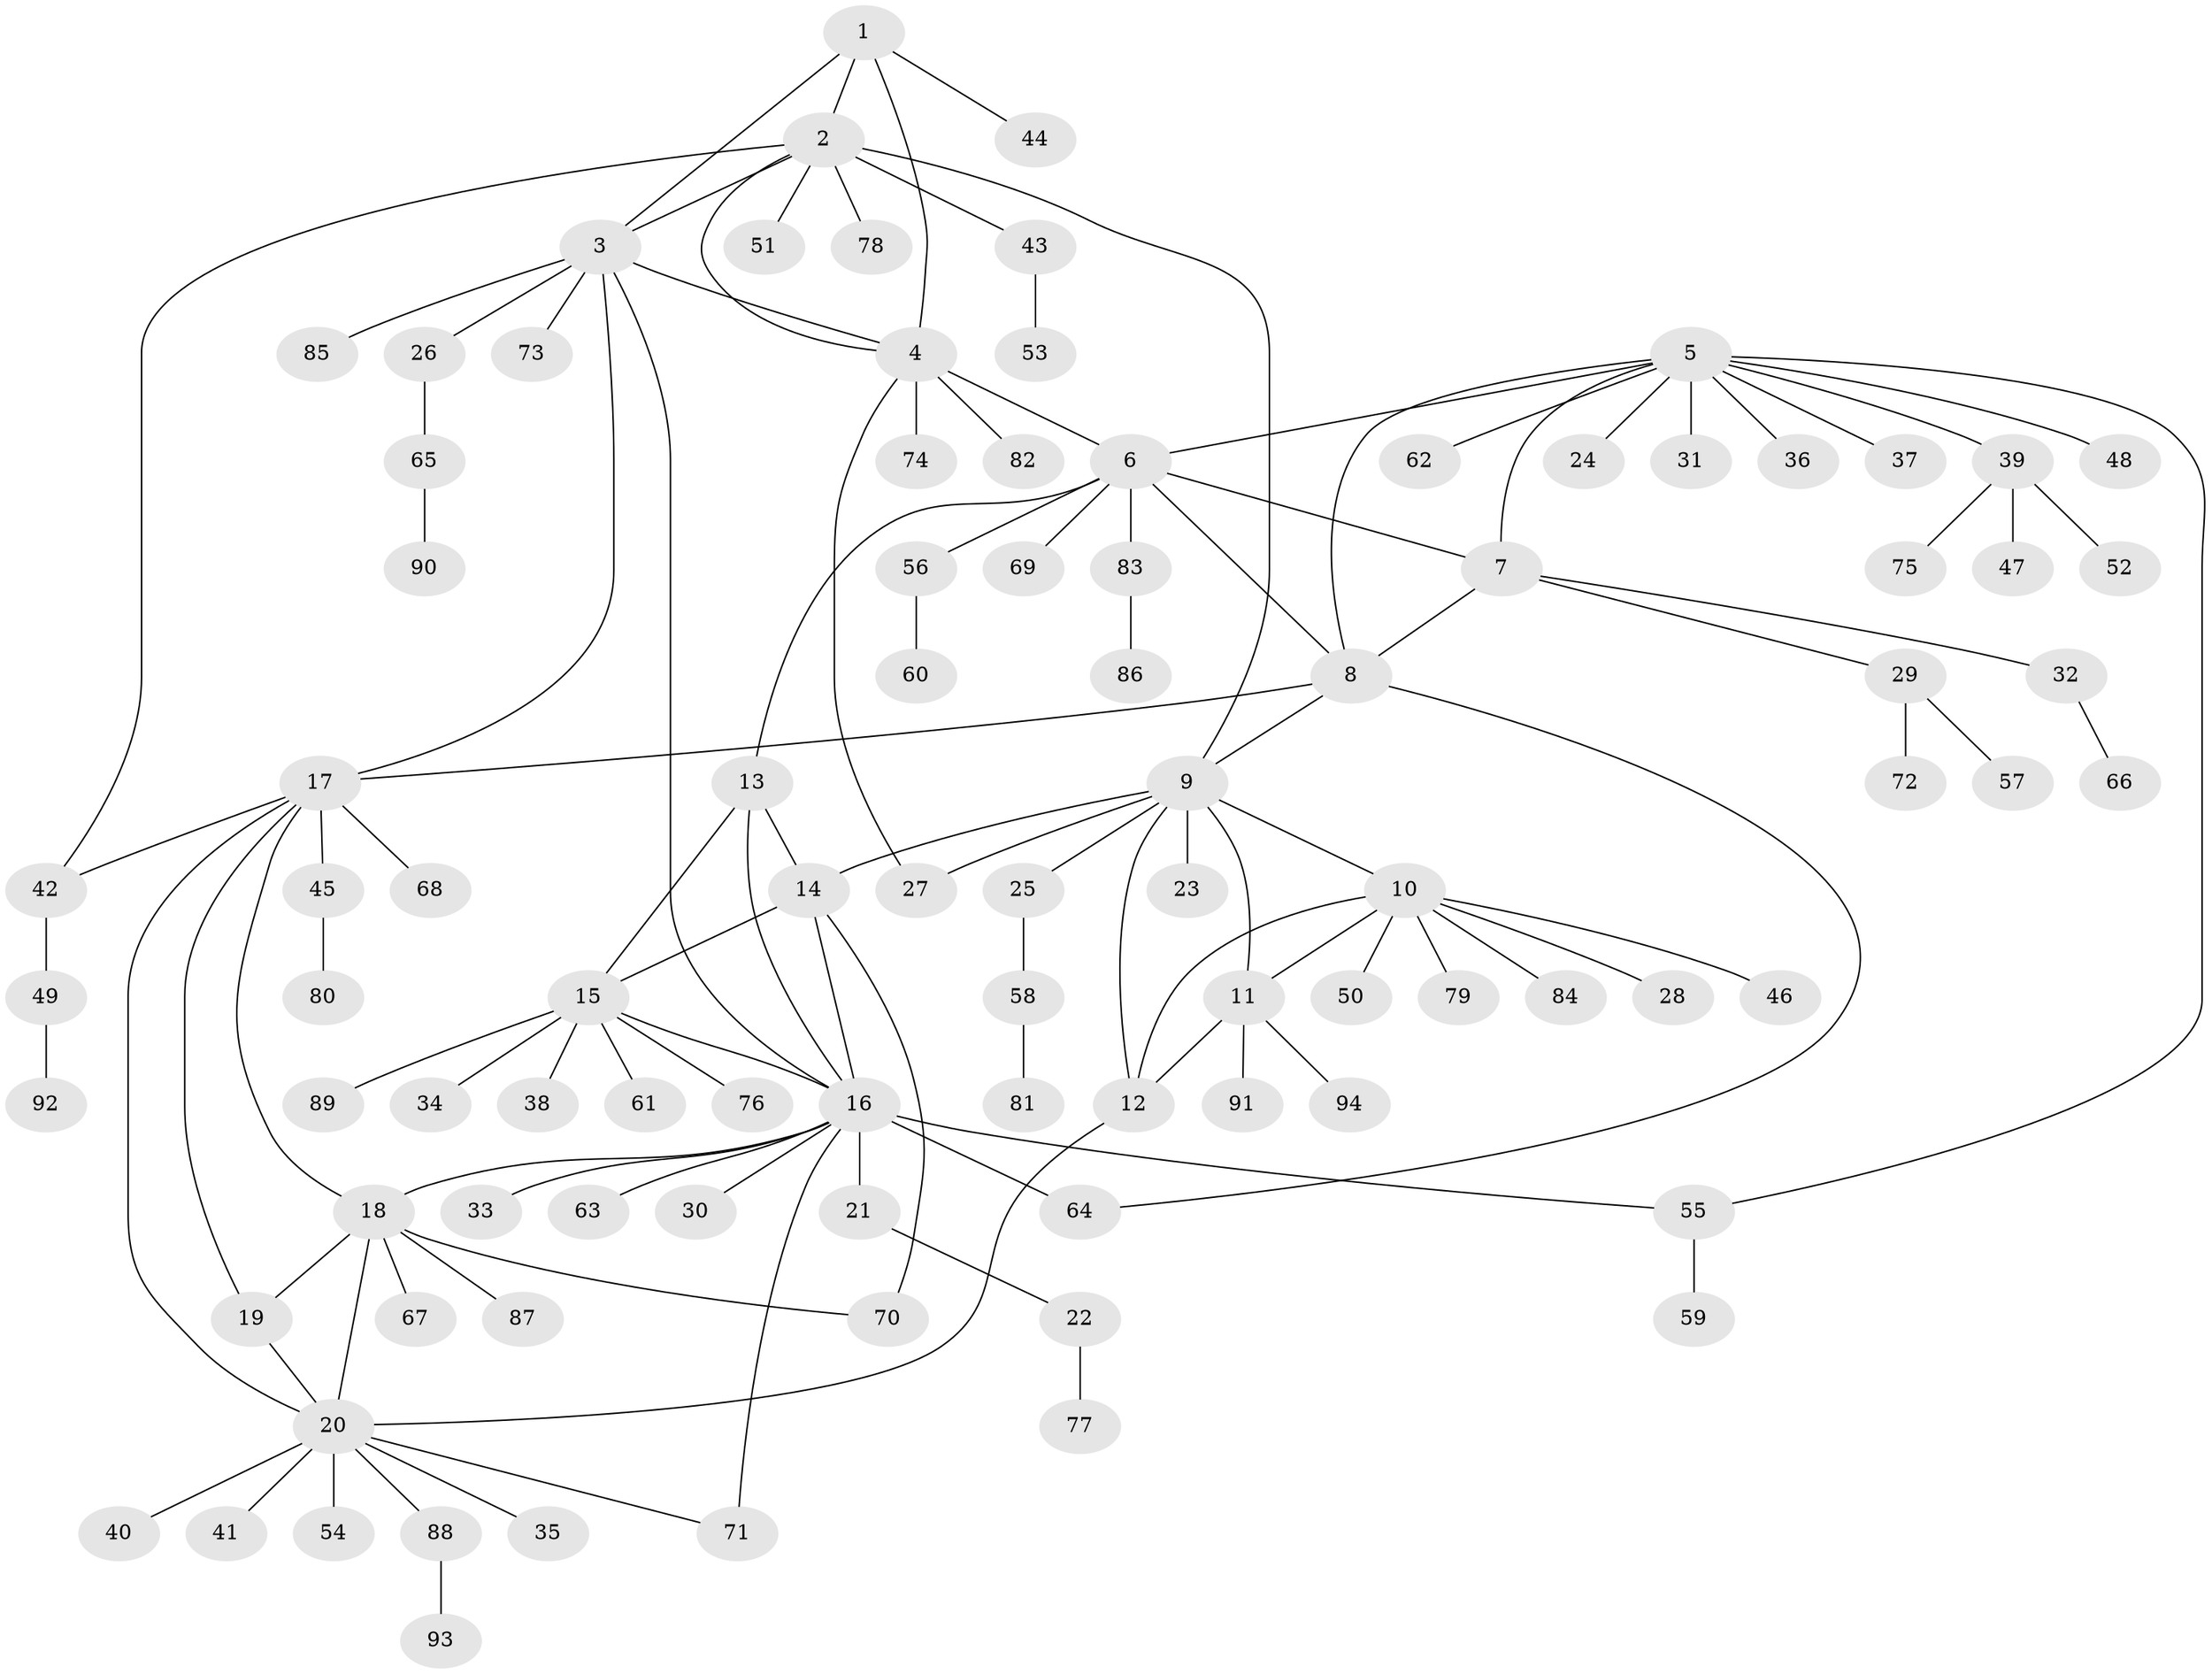 // coarse degree distribution, {5: 0.14285714285714285, 4: 0.03571428571428571, 3: 0.03571428571428571, 1: 0.6428571428571429, 13: 0.03571428571428571, 2: 0.03571428571428571, 6: 0.07142857142857142}
// Generated by graph-tools (version 1.1) at 2025/58/03/04/25 21:58:05]
// undirected, 94 vertices, 120 edges
graph export_dot {
graph [start="1"]
  node [color=gray90,style=filled];
  1;
  2;
  3;
  4;
  5;
  6;
  7;
  8;
  9;
  10;
  11;
  12;
  13;
  14;
  15;
  16;
  17;
  18;
  19;
  20;
  21;
  22;
  23;
  24;
  25;
  26;
  27;
  28;
  29;
  30;
  31;
  32;
  33;
  34;
  35;
  36;
  37;
  38;
  39;
  40;
  41;
  42;
  43;
  44;
  45;
  46;
  47;
  48;
  49;
  50;
  51;
  52;
  53;
  54;
  55;
  56;
  57;
  58;
  59;
  60;
  61;
  62;
  63;
  64;
  65;
  66;
  67;
  68;
  69;
  70;
  71;
  72;
  73;
  74;
  75;
  76;
  77;
  78;
  79;
  80;
  81;
  82;
  83;
  84;
  85;
  86;
  87;
  88;
  89;
  90;
  91;
  92;
  93;
  94;
  1 -- 2;
  1 -- 3;
  1 -- 4;
  1 -- 44;
  2 -- 3;
  2 -- 4;
  2 -- 9;
  2 -- 42;
  2 -- 43;
  2 -- 51;
  2 -- 78;
  3 -- 4;
  3 -- 16;
  3 -- 17;
  3 -- 26;
  3 -- 73;
  3 -- 85;
  4 -- 6;
  4 -- 27;
  4 -- 74;
  4 -- 82;
  5 -- 6;
  5 -- 7;
  5 -- 8;
  5 -- 24;
  5 -- 31;
  5 -- 36;
  5 -- 37;
  5 -- 39;
  5 -- 48;
  5 -- 55;
  5 -- 62;
  6 -- 7;
  6 -- 8;
  6 -- 13;
  6 -- 56;
  6 -- 69;
  6 -- 83;
  7 -- 8;
  7 -- 29;
  7 -- 32;
  8 -- 9;
  8 -- 17;
  8 -- 64;
  9 -- 10;
  9 -- 11;
  9 -- 12;
  9 -- 14;
  9 -- 23;
  9 -- 25;
  9 -- 27;
  10 -- 11;
  10 -- 12;
  10 -- 28;
  10 -- 46;
  10 -- 50;
  10 -- 79;
  10 -- 84;
  11 -- 12;
  11 -- 91;
  11 -- 94;
  12 -- 20;
  13 -- 14;
  13 -- 15;
  13 -- 16;
  14 -- 15;
  14 -- 16;
  14 -- 70;
  15 -- 16;
  15 -- 34;
  15 -- 38;
  15 -- 61;
  15 -- 76;
  15 -- 89;
  16 -- 18;
  16 -- 21;
  16 -- 30;
  16 -- 33;
  16 -- 55;
  16 -- 63;
  16 -- 64;
  16 -- 71;
  17 -- 18;
  17 -- 19;
  17 -- 20;
  17 -- 42;
  17 -- 45;
  17 -- 68;
  18 -- 19;
  18 -- 20;
  18 -- 67;
  18 -- 70;
  18 -- 87;
  19 -- 20;
  20 -- 35;
  20 -- 40;
  20 -- 41;
  20 -- 54;
  20 -- 71;
  20 -- 88;
  21 -- 22;
  22 -- 77;
  25 -- 58;
  26 -- 65;
  29 -- 57;
  29 -- 72;
  32 -- 66;
  39 -- 47;
  39 -- 52;
  39 -- 75;
  42 -- 49;
  43 -- 53;
  45 -- 80;
  49 -- 92;
  55 -- 59;
  56 -- 60;
  58 -- 81;
  65 -- 90;
  83 -- 86;
  88 -- 93;
}
